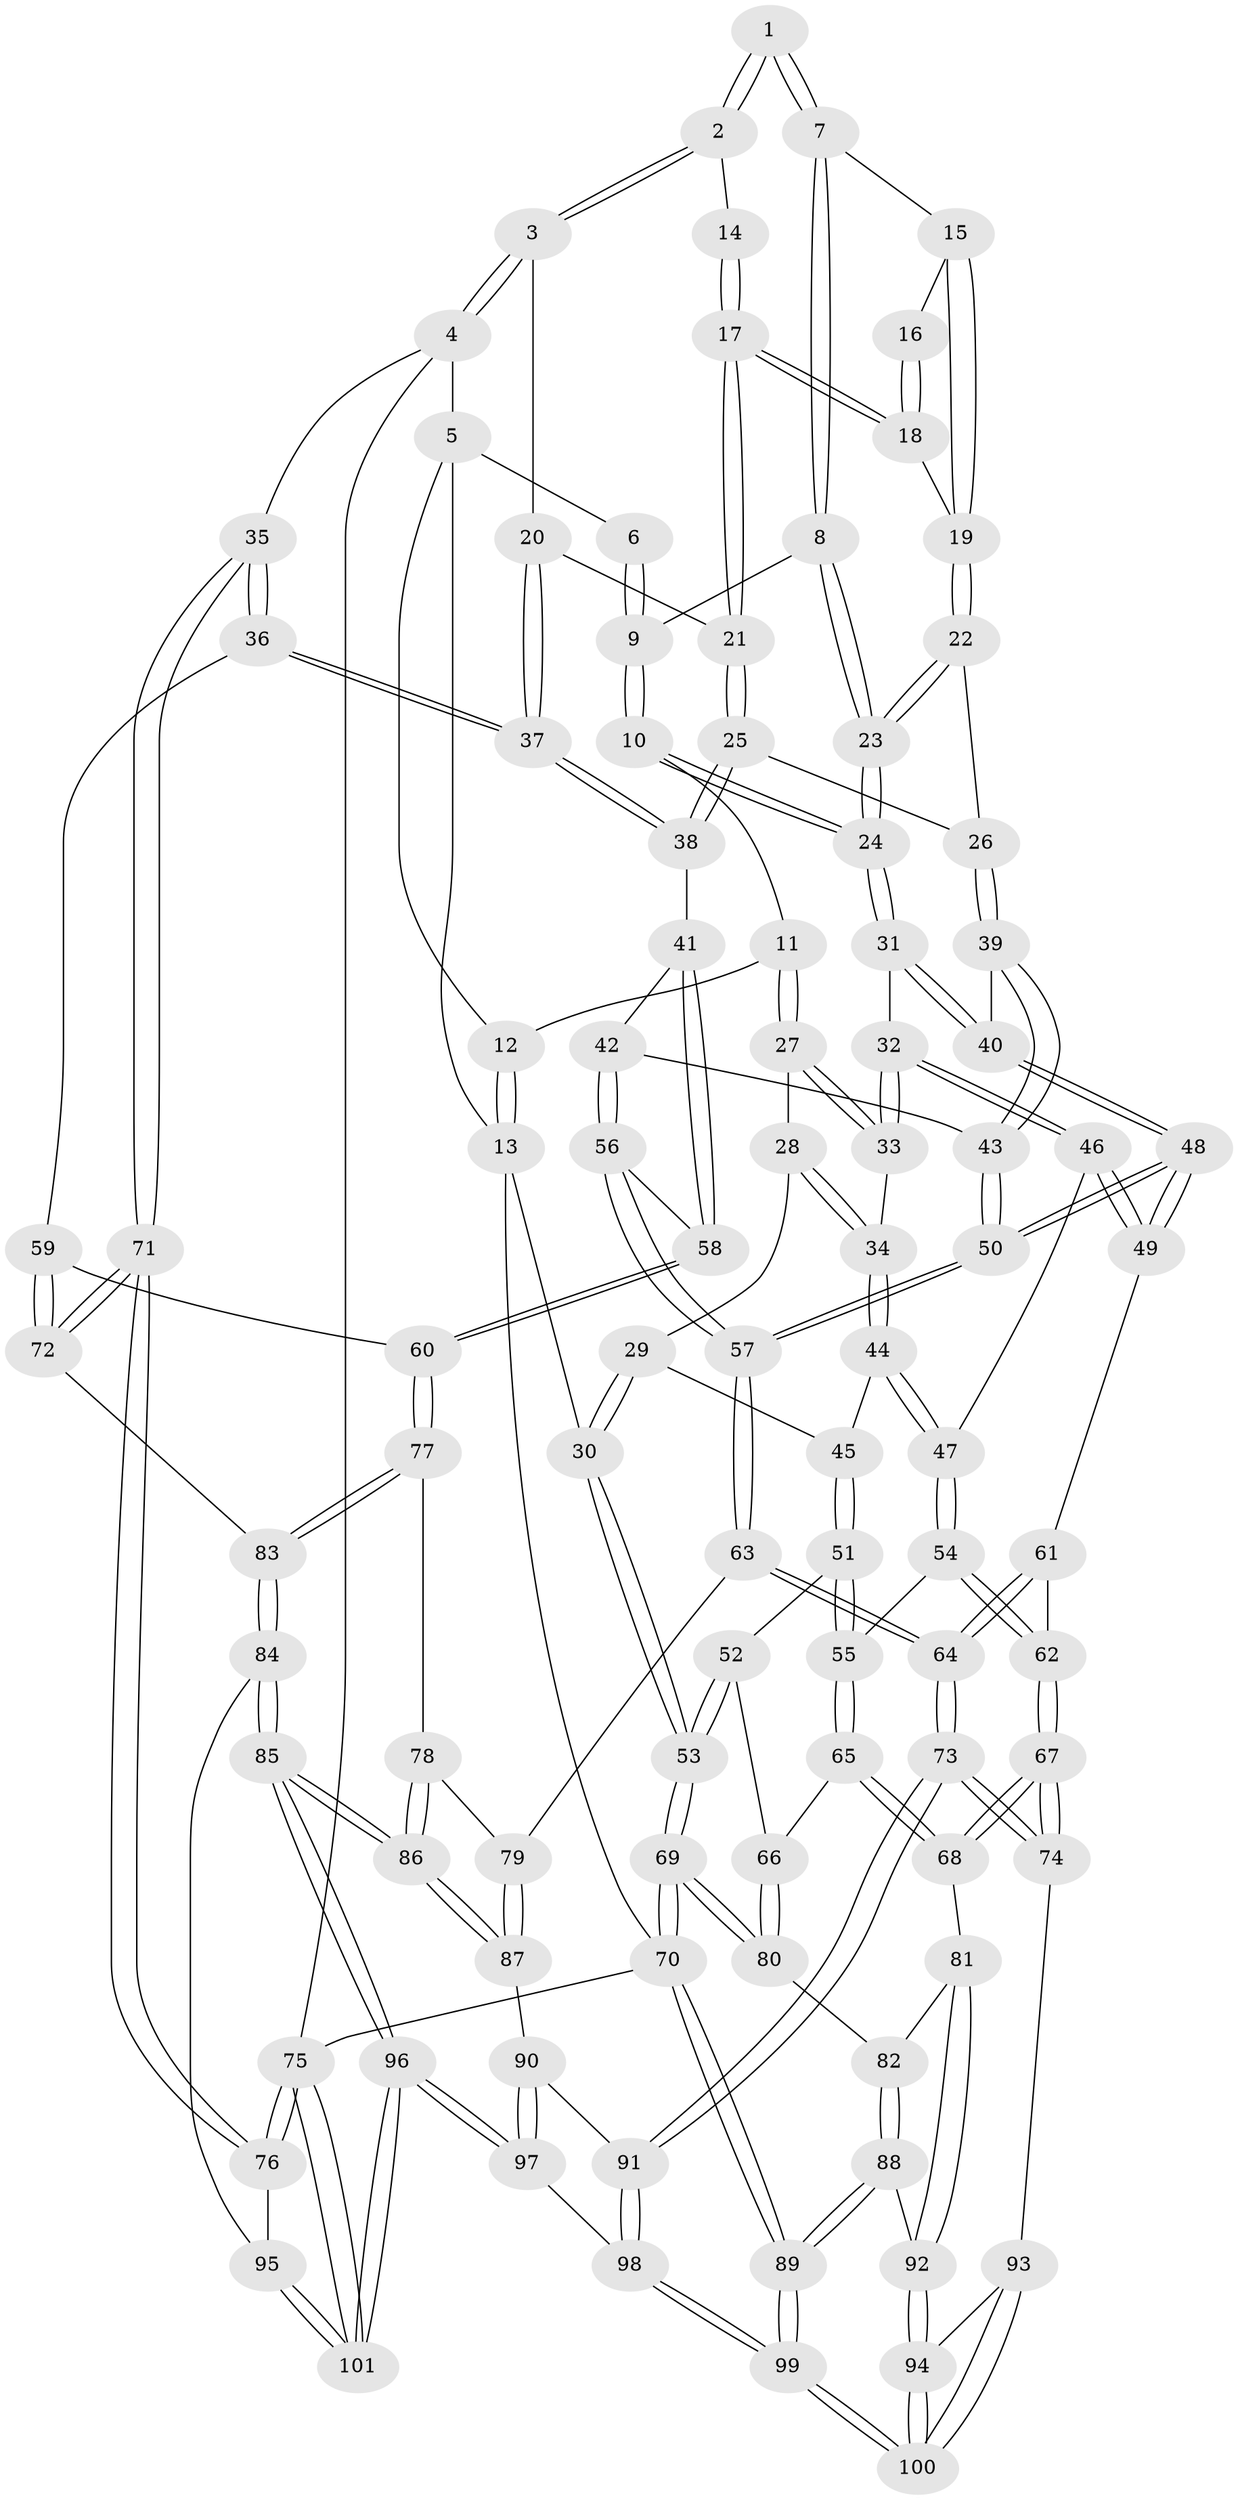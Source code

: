 // coarse degree distribution, {2: 0.13114754098360656, 3: 0.639344262295082, 5: 0.11475409836065574, 4: 0.09836065573770492, 6: 0.01639344262295082}
// Generated by graph-tools (version 1.1) at 2025/54/03/04/25 22:54:25]
// undirected, 101 vertices, 249 edges
graph export_dot {
  node [color=gray90,style=filled];
  1 [pos="+0.48766303268297095+0"];
  2 [pos="+0.9332795214008005+0"];
  3 [pos="+1+0"];
  4 [pos="+1+0"];
  5 [pos="+0.172609365580216+0"];
  6 [pos="+0.40994269310072873+0"];
  7 [pos="+0.4916490855449855+0.1047037039867039"];
  8 [pos="+0.47410900397593014+0.11486339800002651"];
  9 [pos="+0.38945831754999083+0.08896570295961322"];
  10 [pos="+0.27163270150471386+0.11571793610863546"];
  11 [pos="+0.2297692326958573+0.10822955309791006"];
  12 [pos="+0.1789683396907299+0.005649988445155879"];
  13 [pos="+0+0.23481083503988187"];
  14 [pos="+0.9116764262588118+0"];
  15 [pos="+0.4925721803462392+0.10466556565043358"];
  16 [pos="+0.5521928230006208+0.0944657793035601"];
  17 [pos="+0.674432552088007+0.18678798136430425"];
  18 [pos="+0.6368684689794033+0.17932936091337492"];
  19 [pos="+0.5812373621625087+0.21548643576857182"];
  20 [pos="+0.8765542072597959+0.19772010047434574"];
  21 [pos="+0.7050979306889572+0.258927477927205"];
  22 [pos="+0.5622052066879272+0.24102480823321795"];
  23 [pos="+0.46116262046416223+0.2747798403167403"];
  24 [pos="+0.4327009487695858+0.3267473212447686"];
  25 [pos="+0.7013277205265007+0.2745208106837984"];
  26 [pos="+0.6484915486978085+0.30324189577135685"];
  27 [pos="+0.22419401246993828+0.12027439861239514"];
  28 [pos="+0.2029062781359291+0.16137516384145417"];
  29 [pos="+0.04439575176466205+0.3093702230416444"];
  30 [pos="+0+0.3279848865420757"];
  31 [pos="+0.43181506612855275+0.33276062783018756"];
  32 [pos="+0.4089067923883622+0.34922165670158856"];
  33 [pos="+0.36230838685406513+0.35736994929880667"];
  34 [pos="+0.3018229507447537+0.3712883782994563"];
  35 [pos="+1+0.458743383981366"];
  36 [pos="+0.9239670177042554+0.4037919372981939"];
  37 [pos="+0.9191275462937646+0.4007324663508044"];
  38 [pos="+0.7929107034146502+0.4069755403684206"];
  39 [pos="+0.5687397425486341+0.4008799966395225"];
  40 [pos="+0.5453898005502859+0.3938833598454634"];
  41 [pos="+0.7317688983117665+0.4575961943348474"];
  42 [pos="+0.6120979928788738+0.45134229522919694"];
  43 [pos="+0.5994295714795094+0.4391155463268608"];
  44 [pos="+0.25952521905016795+0.4000952109064804"];
  45 [pos="+0.19571499168002207+0.40437423786208937"];
  46 [pos="+0.41000372766174376+0.4875263499683269"];
  47 [pos="+0.298300539644791+0.5316960290838492"];
  48 [pos="+0.4629622198189605+0.5485421939528826"];
  49 [pos="+0.4345124032763147+0.5347127573449232"];
  50 [pos="+0.4729689096000958+0.5585851782512282"];
  51 [pos="+0.15411064091285495+0.5289146638654534"];
  52 [pos="+0.10516978339794987+0.5530036058875357"];
  53 [pos="+0+0.45842556925003425"];
  54 [pos="+0.2922042662202736+0.5735290692552611"];
  55 [pos="+0.22221288697240932+0.5773461090773885"];
  56 [pos="+0.5895135195329877+0.6147291967654922"];
  57 [pos="+0.5350898347898642+0.6513964912170829"];
  58 [pos="+0.7498828090421258+0.6302212617155618"];
  59 [pos="+0.8428110284378385+0.5948281970884496"];
  60 [pos="+0.7742503490925935+0.651481874340301"];
  61 [pos="+0.38808419155967677+0.5700784699441368"];
  62 [pos="+0.31588389709416304+0.6036613091764909"];
  63 [pos="+0.5138225380962559+0.7000870308621365"];
  64 [pos="+0.4872732439430373+0.730762770610199"];
  65 [pos="+0.1857683029764475+0.6575149818043284"];
  66 [pos="+0.11689067866191798+0.6707653920000718"];
  67 [pos="+0.3379224746159782+0.7245850224480843"];
  68 [pos="+0.303921046978523+0.7366887229825868"];
  69 [pos="+0+0.8310260003585525"];
  70 [pos="+0+1"];
  71 [pos="+1+0.6179743911379874"];
  72 [pos="+1+0.6400366750044107"];
  73 [pos="+0.4653816206190383+0.7592013222842647"];
  74 [pos="+0.425184832378273+0.7551252423504413"];
  75 [pos="+1+1"];
  76 [pos="+1+0.9614941228112955"];
  77 [pos="+0.7744658903364496+0.6523465429601923"];
  78 [pos="+0.7447508309564147+0.6911770658956988"];
  79 [pos="+0.6553201697747386+0.7474729836265305"];
  80 [pos="+0.08470536255163728+0.715002027537503"];
  81 [pos="+0.3026193980348542+0.7378536276829663"];
  82 [pos="+0.1580604451176668+0.7654170148742048"];
  83 [pos="+0.8690242541847364+0.7515238453978503"];
  84 [pos="+0.8615821825331708+0.8501040771279981"];
  85 [pos="+0.7843794681198416+0.8921113737817421"];
  86 [pos="+0.7123678257709909+0.8340391710054315"];
  87 [pos="+0.6728902140936922+0.8260289008535565"];
  88 [pos="+0.16568053045859193+0.8480394030829206"];
  89 [pos="+0+1"];
  90 [pos="+0.6554808669982539+0.8329785735464355"];
  91 [pos="+0.4978622774002897+0.8332559638019377"];
  92 [pos="+0.2513925952020715+0.8471919548141994"];
  93 [pos="+0.35379942383608076+0.8598967188369837"];
  94 [pos="+0.25886250934368243+0.8696865407931966"];
  95 [pos="+0.9113774966500041+0.8818483950712364"];
  96 [pos="+0.642269117978877+1"];
  97 [pos="+0.6126948155152302+1"];
  98 [pos="+0.5123124492088934+1"];
  99 [pos="+0.28328144918928194+1"];
  100 [pos="+0.2865472919870726+1"];
  101 [pos="+0.873532555467601+1"];
  1 -- 2;
  1 -- 2;
  1 -- 7;
  1 -- 7;
  2 -- 3;
  2 -- 3;
  2 -- 14;
  3 -- 4;
  3 -- 4;
  3 -- 20;
  4 -- 5;
  4 -- 35;
  4 -- 75;
  5 -- 6;
  5 -- 12;
  5 -- 13;
  6 -- 9;
  6 -- 9;
  7 -- 8;
  7 -- 8;
  7 -- 15;
  8 -- 9;
  8 -- 23;
  8 -- 23;
  9 -- 10;
  9 -- 10;
  10 -- 11;
  10 -- 24;
  10 -- 24;
  11 -- 12;
  11 -- 27;
  11 -- 27;
  12 -- 13;
  12 -- 13;
  13 -- 30;
  13 -- 70;
  14 -- 17;
  14 -- 17;
  15 -- 16;
  15 -- 19;
  15 -- 19;
  16 -- 18;
  16 -- 18;
  17 -- 18;
  17 -- 18;
  17 -- 21;
  17 -- 21;
  18 -- 19;
  19 -- 22;
  19 -- 22;
  20 -- 21;
  20 -- 37;
  20 -- 37;
  21 -- 25;
  21 -- 25;
  22 -- 23;
  22 -- 23;
  22 -- 26;
  23 -- 24;
  23 -- 24;
  24 -- 31;
  24 -- 31;
  25 -- 26;
  25 -- 38;
  25 -- 38;
  26 -- 39;
  26 -- 39;
  27 -- 28;
  27 -- 33;
  27 -- 33;
  28 -- 29;
  28 -- 34;
  28 -- 34;
  29 -- 30;
  29 -- 30;
  29 -- 45;
  30 -- 53;
  30 -- 53;
  31 -- 32;
  31 -- 40;
  31 -- 40;
  32 -- 33;
  32 -- 33;
  32 -- 46;
  32 -- 46;
  33 -- 34;
  34 -- 44;
  34 -- 44;
  35 -- 36;
  35 -- 36;
  35 -- 71;
  35 -- 71;
  36 -- 37;
  36 -- 37;
  36 -- 59;
  37 -- 38;
  37 -- 38;
  38 -- 41;
  39 -- 40;
  39 -- 43;
  39 -- 43;
  40 -- 48;
  40 -- 48;
  41 -- 42;
  41 -- 58;
  41 -- 58;
  42 -- 43;
  42 -- 56;
  42 -- 56;
  43 -- 50;
  43 -- 50;
  44 -- 45;
  44 -- 47;
  44 -- 47;
  45 -- 51;
  45 -- 51;
  46 -- 47;
  46 -- 49;
  46 -- 49;
  47 -- 54;
  47 -- 54;
  48 -- 49;
  48 -- 49;
  48 -- 50;
  48 -- 50;
  49 -- 61;
  50 -- 57;
  50 -- 57;
  51 -- 52;
  51 -- 55;
  51 -- 55;
  52 -- 53;
  52 -- 53;
  52 -- 66;
  53 -- 69;
  53 -- 69;
  54 -- 55;
  54 -- 62;
  54 -- 62;
  55 -- 65;
  55 -- 65;
  56 -- 57;
  56 -- 57;
  56 -- 58;
  57 -- 63;
  57 -- 63;
  58 -- 60;
  58 -- 60;
  59 -- 60;
  59 -- 72;
  59 -- 72;
  60 -- 77;
  60 -- 77;
  61 -- 62;
  61 -- 64;
  61 -- 64;
  62 -- 67;
  62 -- 67;
  63 -- 64;
  63 -- 64;
  63 -- 79;
  64 -- 73;
  64 -- 73;
  65 -- 66;
  65 -- 68;
  65 -- 68;
  66 -- 80;
  66 -- 80;
  67 -- 68;
  67 -- 68;
  67 -- 74;
  67 -- 74;
  68 -- 81;
  69 -- 70;
  69 -- 70;
  69 -- 80;
  69 -- 80;
  70 -- 89;
  70 -- 89;
  70 -- 75;
  71 -- 72;
  71 -- 72;
  71 -- 76;
  71 -- 76;
  72 -- 83;
  73 -- 74;
  73 -- 74;
  73 -- 91;
  73 -- 91;
  74 -- 93;
  75 -- 76;
  75 -- 76;
  75 -- 101;
  75 -- 101;
  76 -- 95;
  77 -- 78;
  77 -- 83;
  77 -- 83;
  78 -- 79;
  78 -- 86;
  78 -- 86;
  79 -- 87;
  79 -- 87;
  80 -- 82;
  81 -- 82;
  81 -- 92;
  81 -- 92;
  82 -- 88;
  82 -- 88;
  83 -- 84;
  83 -- 84;
  84 -- 85;
  84 -- 85;
  84 -- 95;
  85 -- 86;
  85 -- 86;
  85 -- 96;
  85 -- 96;
  86 -- 87;
  86 -- 87;
  87 -- 90;
  88 -- 89;
  88 -- 89;
  88 -- 92;
  89 -- 99;
  89 -- 99;
  90 -- 91;
  90 -- 97;
  90 -- 97;
  91 -- 98;
  91 -- 98;
  92 -- 94;
  92 -- 94;
  93 -- 94;
  93 -- 100;
  93 -- 100;
  94 -- 100;
  94 -- 100;
  95 -- 101;
  95 -- 101;
  96 -- 97;
  96 -- 97;
  96 -- 101;
  96 -- 101;
  97 -- 98;
  98 -- 99;
  98 -- 99;
  99 -- 100;
  99 -- 100;
}
